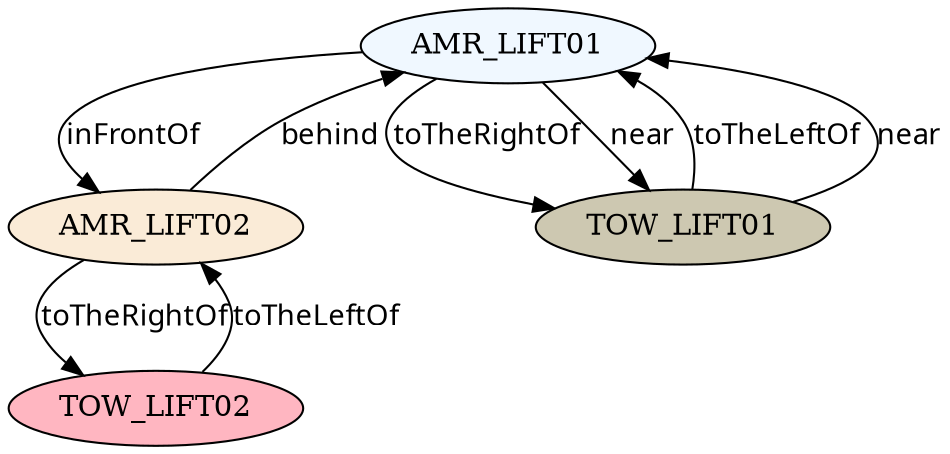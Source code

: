 // The Scene Graph
digraph {
	node [fillcolor=aliceblue style=filled]
	0 [label=AMR_LIFT01]
	node [fillcolor=antiquewhite style=filled]
	1 [label=AMR_LIFT02]
	node [fillcolor=cornsilk3 style=filled]
	2 [label=TOW_LIFT01]
	node [fillcolor=lightpink style=filled]
	3 [label=TOW_LIFT02]
	edge [color=black fontname=Sans style=filled]
	0 -> 1 [label=inFrontOf]
	0 -> 2 [label=toTheRightOf]
	0 -> 2 [label=near]
	1 -> 0 [label=behind]
	1 -> 3 [label=toTheRightOf]
	2 -> 0 [label=toTheLeftOf]
	2 -> 0 [label=near]
	3 -> 1 [label=toTheLeftOf]
}

